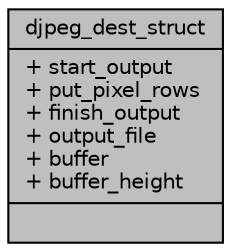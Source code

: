 digraph "djpeg_dest_struct"
{
 // INTERACTIVE_SVG=YES
  edge [fontname="Helvetica",fontsize="10",labelfontname="Helvetica",labelfontsize="10"];
  node [fontname="Helvetica",fontsize="10",shape=record];
  Node1 [label="{djpeg_dest_struct\n|+ start_output\l+ put_pixel_rows\l+ finish_output\l+ output_file\l+ buffer\l+ buffer_height\l|}",height=0.2,width=0.4,color="black", fillcolor="grey75", style="filled", fontcolor="black"];
}
